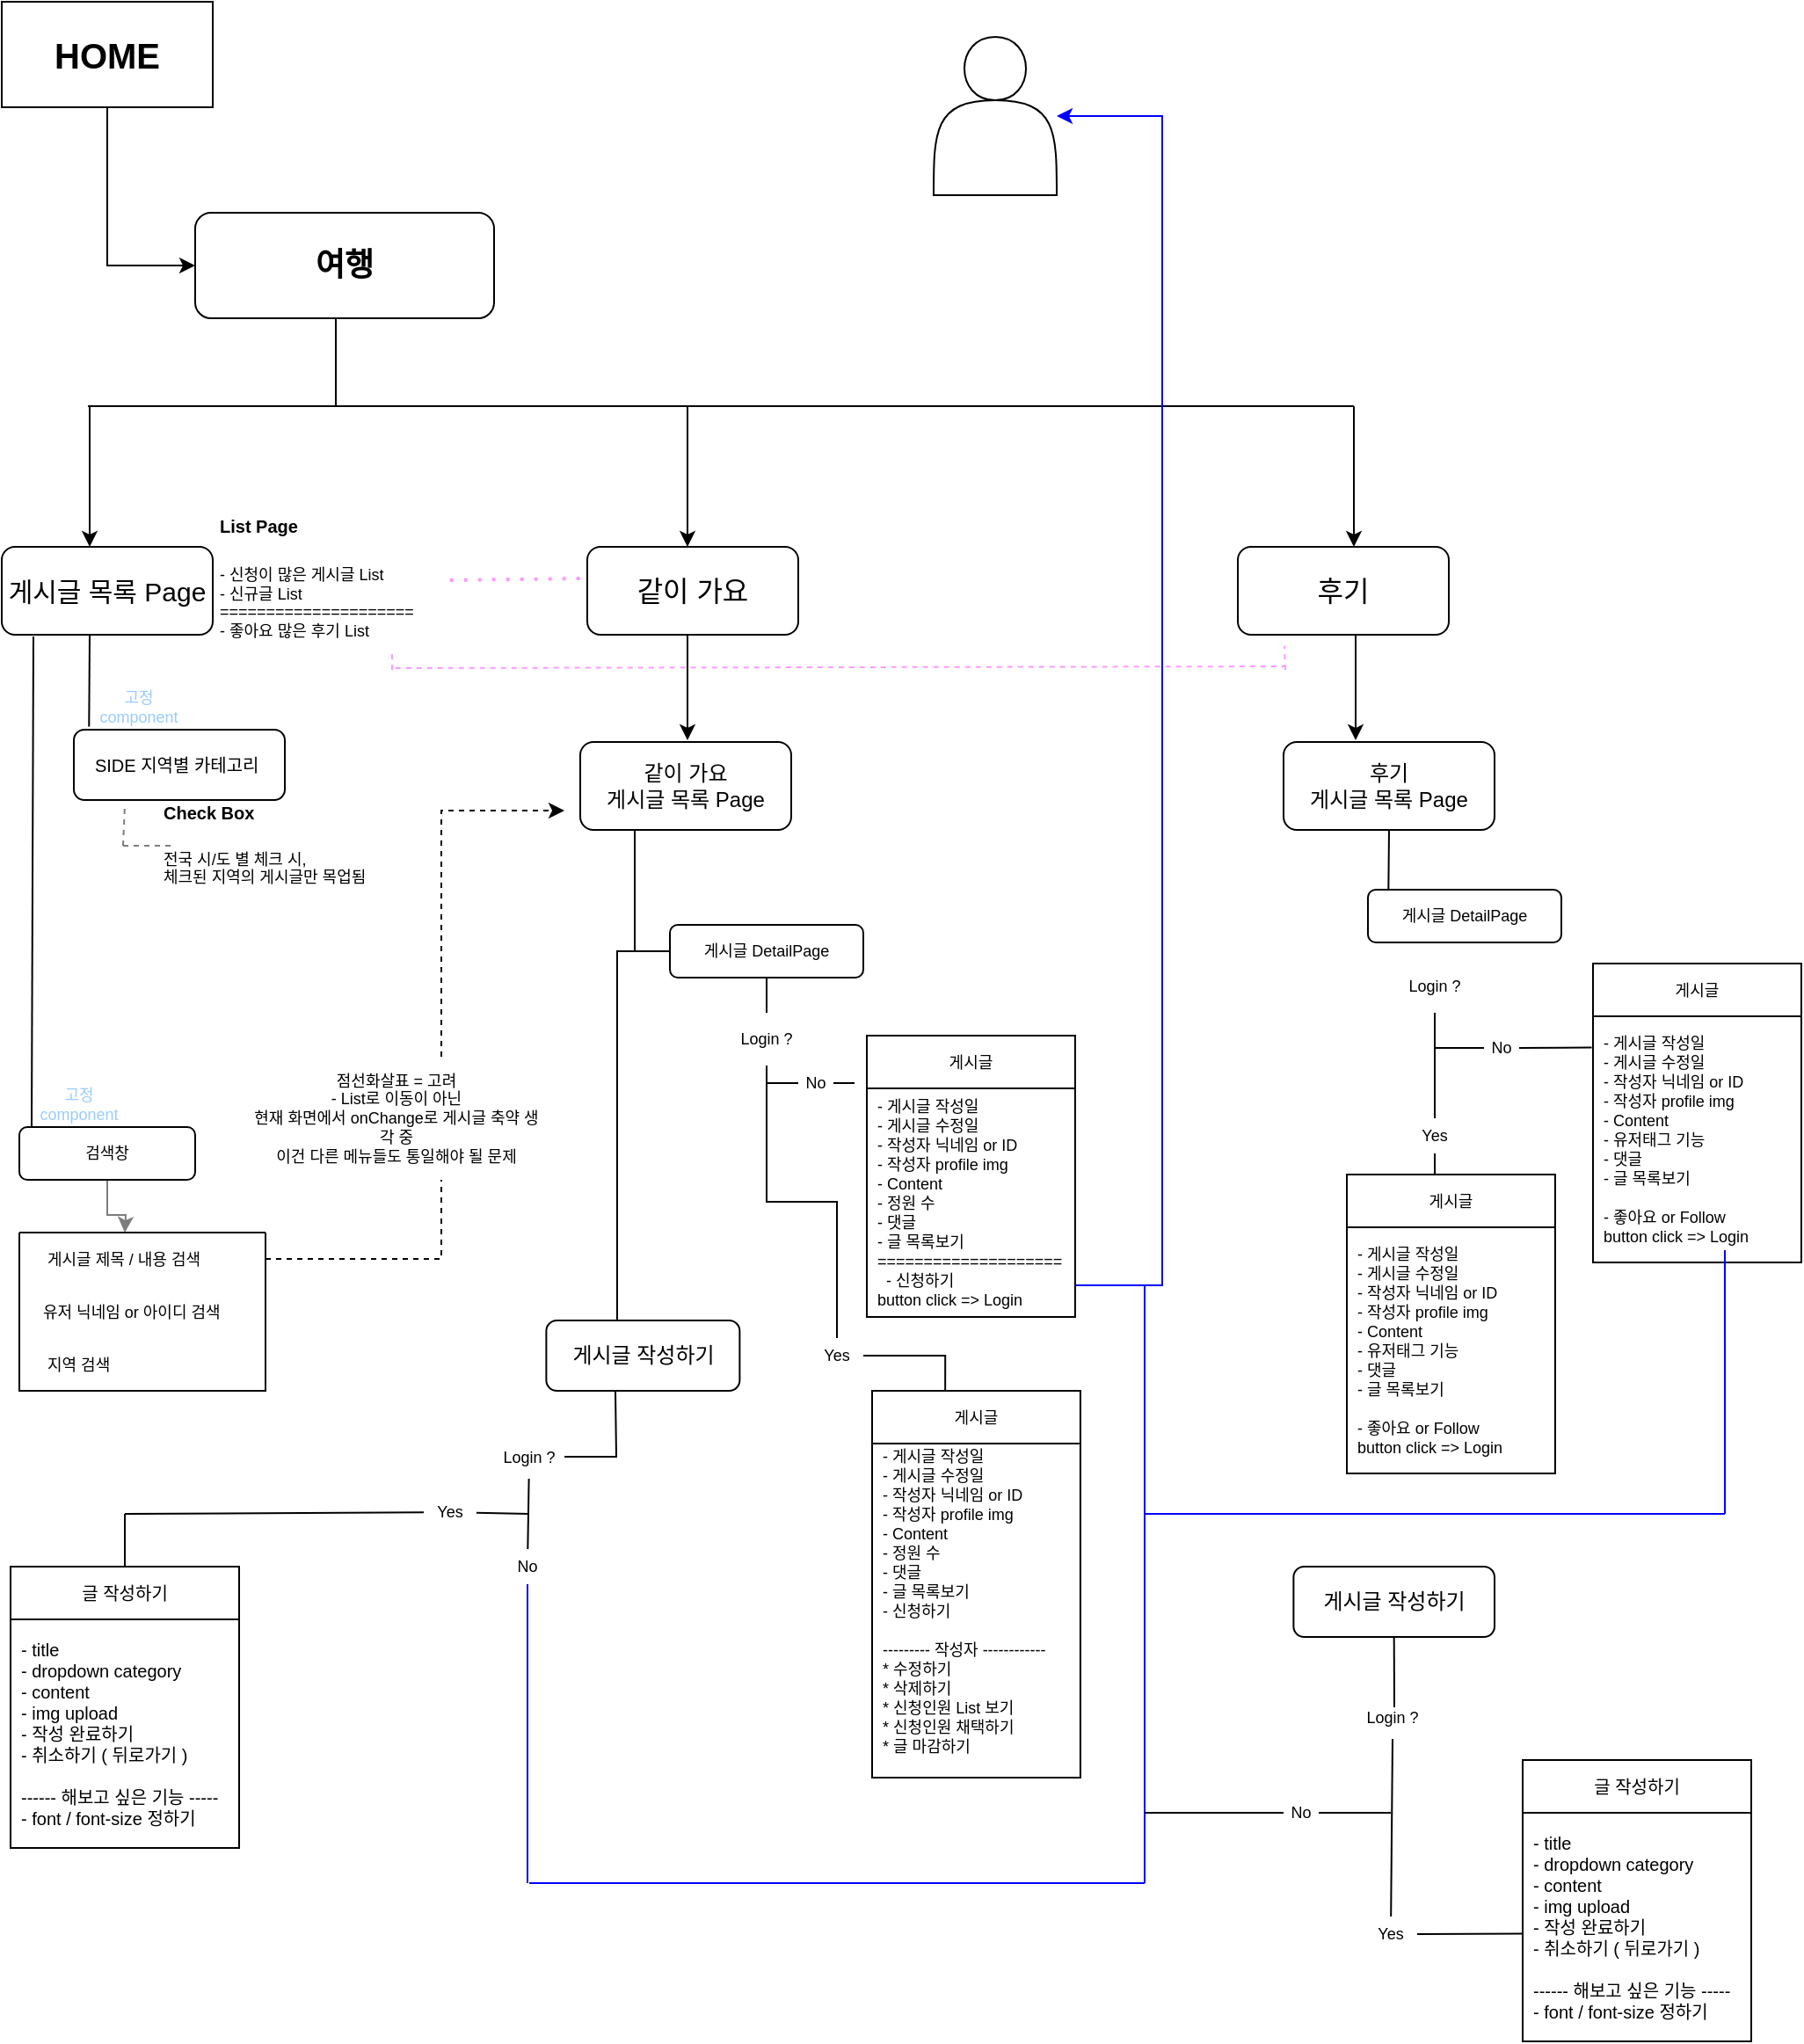 <mxfile version="20.2.2" type="github">
  <diagram id="kgpKYQtTHZ0yAKxKKP6v" name="Page-1">
    <mxGraphModel dx="2595" dy="1348" grid="1" gridSize="10" guides="1" tooltips="1" connect="1" arrows="1" fold="1" page="1" pageScale="1" pageWidth="1050" pageHeight="1200" math="0" shadow="0">
      <root>
        <mxCell id="0" />
        <mxCell id="1" parent="0" />
        <mxCell id="IdcEPTIduuPKOfjcn7P7-10" value="&lt;font size=&quot;1&quot; style=&quot;&quot;&gt;&lt;b style=&quot;font-size: 18px;&quot;&gt;여행&lt;/b&gt;&lt;/font&gt;" style="rounded=1;whiteSpace=wrap;html=1;" vertex="1" parent="1">
          <mxGeometry x="120" y="140" width="170" height="60" as="geometry" />
        </mxCell>
        <mxCell id="IdcEPTIduuPKOfjcn7P7-11" value="&lt;font style=&quot;font-size: 20px;&quot;&gt;&lt;b&gt;HOME&lt;/b&gt;&lt;/font&gt;" style="rounded=0;whiteSpace=wrap;html=1;" vertex="1" parent="1">
          <mxGeometry x="10" y="20" width="120" height="60" as="geometry" />
        </mxCell>
        <mxCell id="IdcEPTIduuPKOfjcn7P7-14" value="" style="endArrow=classic;html=1;rounded=0;entryX=0;entryY=0.5;entryDx=0;entryDy=0;exitX=0.5;exitY=1;exitDx=0;exitDy=0;" edge="1" parent="1" source="IdcEPTIduuPKOfjcn7P7-11" target="IdcEPTIduuPKOfjcn7P7-10">
          <mxGeometry width="50" height="50" relative="1" as="geometry">
            <mxPoint x="60" y="100" as="sourcePoint" />
            <mxPoint x="60" y="90" as="targetPoint" />
            <Array as="points">
              <mxPoint x="70" y="170" />
            </Array>
          </mxGeometry>
        </mxCell>
        <mxCell id="IdcEPTIduuPKOfjcn7P7-17" value="" style="endArrow=none;html=1;rounded=0;" edge="1" parent="1">
          <mxGeometry width="50" height="50" relative="1" as="geometry">
            <mxPoint x="59" y="250" as="sourcePoint" />
            <mxPoint x="779" y="250" as="targetPoint" />
          </mxGeometry>
        </mxCell>
        <mxCell id="IdcEPTIduuPKOfjcn7P7-19" value="" style="endArrow=classic;html=1;rounded=0;" edge="1" parent="1">
          <mxGeometry width="50" height="50" relative="1" as="geometry">
            <mxPoint x="60" y="250" as="sourcePoint" />
            <mxPoint x="60" y="330" as="targetPoint" />
          </mxGeometry>
        </mxCell>
        <mxCell id="IdcEPTIduuPKOfjcn7P7-21" value="" style="endArrow=none;html=1;rounded=0;" edge="1" parent="1">
          <mxGeometry width="50" height="50" relative="1" as="geometry">
            <mxPoint x="200" y="250" as="sourcePoint" />
            <mxPoint x="200" y="200" as="targetPoint" />
          </mxGeometry>
        </mxCell>
        <mxCell id="IdcEPTIduuPKOfjcn7P7-22" value="&lt;font style=&quot;font-size: 15px;&quot;&gt;게시글 목록 Page&lt;/font&gt;" style="rounded=1;whiteSpace=wrap;html=1;" vertex="1" parent="1">
          <mxGeometry x="10" y="330" width="120" height="50" as="geometry" />
        </mxCell>
        <mxCell id="IdcEPTIduuPKOfjcn7P7-24" value="&lt;font style=&quot;font-size: 16px;&quot;&gt;같이 가요&lt;/font&gt;" style="rounded=1;whiteSpace=wrap;html=1;" vertex="1" parent="1">
          <mxGeometry x="343" y="330" width="120" height="50" as="geometry" />
        </mxCell>
        <mxCell id="IdcEPTIduuPKOfjcn7P7-25" value="&lt;font style=&quot;font-size: 16px;&quot;&gt;후기&lt;/font&gt;" style="rounded=1;whiteSpace=wrap;html=1;" vertex="1" parent="1">
          <mxGeometry x="713" y="330" width="120" height="50" as="geometry" />
        </mxCell>
        <mxCell id="IdcEPTIduuPKOfjcn7P7-28" value="" style="endArrow=classic;html=1;rounded=0;" edge="1" parent="1">
          <mxGeometry width="50" height="50" relative="1" as="geometry">
            <mxPoint x="400.0" y="250" as="sourcePoint" />
            <mxPoint x="400.0" y="330" as="targetPoint" />
          </mxGeometry>
        </mxCell>
        <mxCell id="IdcEPTIduuPKOfjcn7P7-29" value="" style="endArrow=classic;html=1;rounded=0;" edge="1" parent="1">
          <mxGeometry width="50" height="50" relative="1" as="geometry">
            <mxPoint x="779" y="250" as="sourcePoint" />
            <mxPoint x="779" y="330" as="targetPoint" />
          </mxGeometry>
        </mxCell>
        <mxCell id="IdcEPTIduuPKOfjcn7P7-30" value="" style="endArrow=classic;html=1;rounded=0;" edge="1" parent="1">
          <mxGeometry width="50" height="50" relative="1" as="geometry">
            <mxPoint x="400" y="380" as="sourcePoint" />
            <mxPoint x="400" y="440" as="targetPoint" />
          </mxGeometry>
        </mxCell>
        <mxCell id="IdcEPTIduuPKOfjcn7P7-31" value="" style="endArrow=classic;html=1;rounded=0;" edge="1" parent="1">
          <mxGeometry width="50" height="50" relative="1" as="geometry">
            <mxPoint x="780" y="380" as="sourcePoint" />
            <mxPoint x="780" y="440" as="targetPoint" />
          </mxGeometry>
        </mxCell>
        <mxCell id="IdcEPTIduuPKOfjcn7P7-33" value="" style="endArrow=none;html=1;rounded=0;exitX=0.072;exitY=-0.045;exitDx=0;exitDy=0;exitPerimeter=0;" edge="1" parent="1" source="IdcEPTIduuPKOfjcn7P7-43">
          <mxGeometry width="50" height="50" relative="1" as="geometry">
            <mxPoint x="60" y="420" as="sourcePoint" />
            <mxPoint x="60" y="380" as="targetPoint" />
          </mxGeometry>
        </mxCell>
        <mxCell id="IdcEPTIduuPKOfjcn7P7-137" style="edgeStyle=orthogonalEdgeStyle;rounded=0;orthogonalLoop=1;jettySize=auto;html=1;fontSize=10;fontColor=#000000;endArrow=none;endFill=0;strokeColor=#0000FF;strokeWidth=1;startArrow=classic;startFill=1;" edge="1" parent="1" source="IdcEPTIduuPKOfjcn7P7-35" target="IdcEPTIduuPKOfjcn7P7-103">
          <mxGeometry relative="1" as="geometry">
            <mxPoint x="700" y="750" as="targetPoint" />
            <Array as="points">
              <mxPoint x="670" y="85" />
              <mxPoint x="670" y="750" />
            </Array>
          </mxGeometry>
        </mxCell>
        <mxCell id="IdcEPTIduuPKOfjcn7P7-35" value="" style="shape=actor;whiteSpace=wrap;html=1;" vertex="1" parent="1">
          <mxGeometry x="540" y="40" width="70" height="90" as="geometry" />
        </mxCell>
        <mxCell id="IdcEPTIduuPKOfjcn7P7-43" value="&lt;font style=&quot;font-size: 10px;&quot;&gt;SIDE 지역별 카테고리&amp;nbsp;&lt;/font&gt;" style="rounded=1;whiteSpace=wrap;html=1;" vertex="1" parent="1">
          <mxGeometry x="51" y="434" width="120" height="40" as="geometry" />
        </mxCell>
        <mxCell id="IdcEPTIduuPKOfjcn7P7-45" value="" style="endArrow=none;html=1;rounded=0;fontSize=10;" edge="1" parent="1">
          <mxGeometry width="50" height="50" relative="1" as="geometry">
            <mxPoint x="27" y="660" as="sourcePoint" />
            <mxPoint x="28" y="381" as="targetPoint" />
          </mxGeometry>
        </mxCell>
        <mxCell id="IdcEPTIduuPKOfjcn7P7-48" value="&lt;h1 style=&quot;&quot;&gt;&lt;font style=&quot;font-size: 10px;&quot;&gt;List Page&amp;nbsp;&lt;/font&gt;&lt;/h1&gt;&lt;div style=&quot;font-size: 9px;&quot;&gt;&lt;font style=&quot;font-size: 9px;&quot;&gt;- 신청이 많은 게시글 List&lt;/font&gt;&lt;/div&gt;&lt;div style=&quot;font-size: 9px;&quot;&gt;&lt;font style=&quot;font-size: 9px;&quot;&gt;- 신규글 List&lt;/font&gt;&lt;/div&gt;&lt;div style=&quot;font-size: 9px;&quot;&gt;&lt;font style=&quot;font-size: 9px;&quot;&gt;=====================&lt;br style=&quot;font-size: 9px;&quot;&gt;- 좋아요 많은 후기 List&lt;/font&gt;&lt;/div&gt;" style="text;html=1;strokeColor=none;fillColor=none;spacing=5;spacingTop=-20;whiteSpace=wrap;overflow=hidden;rounded=0;fontSize=10;" vertex="1" parent="1">
          <mxGeometry x="129" y="300" width="130" height="97" as="geometry" />
        </mxCell>
        <mxCell id="IdcEPTIduuPKOfjcn7P7-49" value="" style="endArrow=none;dashed=1;html=1;dashPattern=1 3;strokeWidth=2;rounded=0;fontSize=9;exitX=1.045;exitY=0.505;exitDx=0;exitDy=0;exitPerimeter=0;strokeColor=#FF99FF;" edge="1" parent="1" source="IdcEPTIduuPKOfjcn7P7-48">
          <mxGeometry width="50" height="50" relative="1" as="geometry">
            <mxPoint x="270" y="348.17" as="sourcePoint" />
            <mxPoint x="340" y="348" as="targetPoint" />
          </mxGeometry>
        </mxCell>
        <mxCell id="IdcEPTIduuPKOfjcn7P7-50" value="" style="endArrow=none;dashed=1;html=1;strokeWidth=1;rounded=0;fontSize=9;exitX=1.045;exitY=0.505;exitDx=0;exitDy=0;exitPerimeter=0;strokeColor=#FF99FF;" edge="1" parent="1">
          <mxGeometry width="50" height="50" relative="1" as="geometry">
            <mxPoint x="233.85" y="398.985" as="sourcePoint" />
            <mxPoint x="740" y="398" as="targetPoint" />
          </mxGeometry>
        </mxCell>
        <mxCell id="IdcEPTIduuPKOfjcn7P7-51" value="" style="endArrow=none;dashed=1;html=1;rounded=0;fontSize=9;strokeColor=#FF99FF;" edge="1" parent="1">
          <mxGeometry width="50" height="50" relative="1" as="geometry">
            <mxPoint x="232" y="400" as="sourcePoint" />
            <mxPoint x="232" y="390" as="targetPoint" />
          </mxGeometry>
        </mxCell>
        <mxCell id="IdcEPTIduuPKOfjcn7P7-52" value="" style="endArrow=none;dashed=1;html=1;rounded=0;fontSize=9;strokeColor=#FF99FF;entryX=0.221;entryY=1.127;entryDx=0;entryDy=0;entryPerimeter=0;" edge="1" parent="1" target="IdcEPTIduuPKOfjcn7P7-25">
          <mxGeometry width="50" height="50" relative="1" as="geometry">
            <mxPoint x="740" y="400" as="sourcePoint" />
            <mxPoint x="740" y="350" as="targetPoint" />
          </mxGeometry>
        </mxCell>
        <mxCell id="IdcEPTIduuPKOfjcn7P7-54" value="&lt;h1 style=&quot;&quot;&gt;&lt;font style=&quot;font-size: 10px;&quot;&gt;Check Box&lt;br&gt;&lt;/font&gt;&lt;/h1&gt;&lt;div style=&quot;font-size: 9px;&quot;&gt;&lt;font style=&quot;font-size: 9px; line-height: 0.3;&quot;&gt;전국 시/도 별 체크 시,&lt;br style=&quot;font-size: 9px;&quot;&gt;체크된 지역의 게시글만 목업됨&lt;/font&gt;&lt;/div&gt;" style="text;html=1;strokeColor=none;fillColor=none;spacing=5;spacingTop=-20;whiteSpace=wrap;overflow=hidden;rounded=0;fontSize=9;" vertex="1" parent="1">
          <mxGeometry x="97" y="467" width="160" height="70" as="geometry" />
        </mxCell>
        <mxCell id="IdcEPTIduuPKOfjcn7P7-56" value="" style="endArrow=none;dashed=1;html=1;rounded=0;fontSize=9;strokeColor=#7D7D7D;" edge="1" parent="1">
          <mxGeometry width="50" height="50" relative="1" as="geometry">
            <mxPoint x="79" y="500" as="sourcePoint" />
            <mxPoint x="80" y="477" as="targetPoint" />
          </mxGeometry>
        </mxCell>
        <mxCell id="IdcEPTIduuPKOfjcn7P7-57" value="" style="endArrow=none;dashed=1;html=1;rounded=0;fontSize=9;strokeColor=#7D7D7D;" edge="1" parent="1">
          <mxGeometry width="50" height="50" relative="1" as="geometry">
            <mxPoint x="79" y="500" as="sourcePoint" />
            <mxPoint x="109" y="500" as="targetPoint" />
          </mxGeometry>
        </mxCell>
        <mxCell id="IdcEPTIduuPKOfjcn7P7-65" value="" style="edgeStyle=orthogonalEdgeStyle;rounded=0;orthogonalLoop=1;jettySize=auto;html=1;fontSize=9;strokeColor=#7D7D7D;" edge="1" parent="1" source="IdcEPTIduuPKOfjcn7P7-58">
          <mxGeometry relative="1" as="geometry">
            <mxPoint x="80" y="720" as="targetPoint" />
          </mxGeometry>
        </mxCell>
        <mxCell id="IdcEPTIduuPKOfjcn7P7-58" value="검색창" style="rounded=1;whiteSpace=wrap;html=1;fontSize=9;" vertex="1" parent="1">
          <mxGeometry x="20" y="660" width="100" height="30" as="geometry" />
        </mxCell>
        <mxCell id="IdcEPTIduuPKOfjcn7P7-73" value="" style="swimlane;fontStyle=0;childLayout=stackLayout;horizontal=1;startSize=0;horizontalStack=0;resizeParent=1;resizeParentMax=0;resizeLast=0;collapsible=1;marginBottom=0;fontSize=9;strokeWidth=1;" vertex="1" parent="1">
          <mxGeometry x="20" y="720" width="140" height="90" as="geometry" />
        </mxCell>
        <mxCell id="IdcEPTIduuPKOfjcn7P7-74" value="    게시글 제목 / 내용 검색" style="text;strokeColor=none;fillColor=none;align=left;verticalAlign=middle;spacingLeft=4;spacingRight=4;overflow=hidden;points=[[0,0.5],[1,0.5]];portConstraint=eastwest;rotatable=0;fontSize=9;" vertex="1" parent="IdcEPTIduuPKOfjcn7P7-73">
          <mxGeometry width="140" height="30" as="geometry" />
        </mxCell>
        <mxCell id="IdcEPTIduuPKOfjcn7P7-75" value="   유저 닉네임 or 아이디 검색" style="text;strokeColor=none;fillColor=none;align=left;verticalAlign=middle;spacingLeft=4;spacingRight=4;overflow=hidden;points=[[0,0.5],[1,0.5]];portConstraint=eastwest;rotatable=0;fontSize=9;" vertex="1" parent="IdcEPTIduuPKOfjcn7P7-73">
          <mxGeometry y="30" width="140" height="30" as="geometry" />
        </mxCell>
        <mxCell id="IdcEPTIduuPKOfjcn7P7-76" value="    지역 검색" style="text;strokeColor=none;fillColor=none;align=left;verticalAlign=middle;spacingLeft=4;spacingRight=4;overflow=hidden;points=[[0,0.5],[1,0.5]];portConstraint=eastwest;rotatable=0;fontSize=9;" vertex="1" parent="IdcEPTIduuPKOfjcn7P7-73">
          <mxGeometry y="60" width="140" height="30" as="geometry" />
        </mxCell>
        <mxCell id="IdcEPTIduuPKOfjcn7P7-84" style="edgeStyle=orthogonalEdgeStyle;rounded=0;orthogonalLoop=1;jettySize=auto;html=1;fontSize=9;strokeColor=#000000;strokeWidth=1;endArrow=none;endFill=0;" edge="1" parent="1" source="IdcEPTIduuPKOfjcn7P7-78">
          <mxGeometry relative="1" as="geometry">
            <mxPoint x="370" y="560" as="targetPoint" />
            <Array as="points">
              <mxPoint x="370" y="520" />
              <mxPoint x="370" y="520" />
            </Array>
          </mxGeometry>
        </mxCell>
        <mxCell id="IdcEPTIduuPKOfjcn7P7-78" value="같이 가요&lt;br&gt;게시글 목록 Page" style="rounded=1;whiteSpace=wrap;html=1;" vertex="1" parent="1">
          <mxGeometry x="339" y="441" width="120" height="50" as="geometry" />
        </mxCell>
        <mxCell id="IdcEPTIduuPKOfjcn7P7-80" style="edgeStyle=orthogonalEdgeStyle;rounded=0;orthogonalLoop=1;jettySize=auto;html=1;fontSize=9;strokeColor=#000000;dashed=1;startArrow=none;" edge="1" parent="1" source="IdcEPTIduuPKOfjcn7P7-81">
          <mxGeometry relative="1" as="geometry">
            <mxPoint x="330" y="480" as="targetPoint" />
            <Array as="points">
              <mxPoint x="260" y="480" />
            </Array>
          </mxGeometry>
        </mxCell>
        <mxCell id="IdcEPTIduuPKOfjcn7P7-81" value="점선화살표 = 고려&lt;br&gt;- List로 이동이 아닌&lt;br&gt;현재 화면에서 onChange로 게시글 축약 생각 중&lt;br&gt;이건 다른 메뉴들도 통일해야 될 문제" style="text;html=1;strokeColor=none;fillColor=none;align=center;verticalAlign=middle;whiteSpace=wrap;rounded=0;fontSize=9;" vertex="1" parent="1">
          <mxGeometry x="150" y="620" width="169" height="70" as="geometry" />
        </mxCell>
        <mxCell id="IdcEPTIduuPKOfjcn7P7-82" value="" style="edgeStyle=orthogonalEdgeStyle;rounded=0;orthogonalLoop=1;jettySize=auto;html=1;fontSize=9;strokeColor=#000000;dashed=1;endArrow=none;" edge="1" parent="1" source="IdcEPTIduuPKOfjcn7P7-74" target="IdcEPTIduuPKOfjcn7P7-81">
          <mxGeometry relative="1" as="geometry">
            <mxPoint x="330" y="480" as="targetPoint" />
            <mxPoint x="160" y="735" as="sourcePoint" />
            <Array as="points">
              <mxPoint x="260" y="735" />
            </Array>
          </mxGeometry>
        </mxCell>
        <mxCell id="IdcEPTIduuPKOfjcn7P7-83" value="" style="strokeWidth=1;html=1;shape=mxgraph.flowchart.annotation_1;align=left;pointerEvents=1;fontSize=9;" vertex="1" parent="1">
          <mxGeometry x="360" y="560" width="61.69" height="210" as="geometry" />
        </mxCell>
        <mxCell id="IdcEPTIduuPKOfjcn7P7-85" value="&lt;font color=&quot;#99ccff&quot;&gt;고정 component&lt;/font&gt;" style="text;html=1;strokeColor=none;fillColor=none;align=center;verticalAlign=middle;whiteSpace=wrap;rounded=0;fontSize=9;" vertex="1" parent="1">
          <mxGeometry x="58" y="406" width="60" height="30" as="geometry" />
        </mxCell>
        <mxCell id="IdcEPTIduuPKOfjcn7P7-87" value="&lt;font color=&quot;#99ccff&quot;&gt;고정 component&lt;/font&gt;" style="text;html=1;strokeColor=none;fillColor=none;align=center;verticalAlign=middle;whiteSpace=wrap;rounded=0;fontSize=9;" vertex="1" parent="1">
          <mxGeometry x="24" y="632" width="60" height="30" as="geometry" />
        </mxCell>
        <mxCell id="IdcEPTIduuPKOfjcn7P7-158" style="edgeStyle=none;rounded=0;orthogonalLoop=1;jettySize=auto;html=1;exitX=0.5;exitY=1;exitDx=0;exitDy=0;fontSize=18;fontColor=#000000;startArrow=none;startFill=0;endArrow=none;endFill=0;strokeColor=#000000;strokeWidth=1;" edge="1" parent="1" source="IdcEPTIduuPKOfjcn7P7-88">
          <mxGeometry relative="1" as="geometry">
            <mxPoint x="798.619" y="530" as="targetPoint" />
          </mxGeometry>
        </mxCell>
        <mxCell id="IdcEPTIduuPKOfjcn7P7-88" value="후기&lt;br&gt;게시글 목록 Page" style="rounded=1;whiteSpace=wrap;html=1;" vertex="1" parent="1">
          <mxGeometry x="739" y="441" width="120" height="50" as="geometry" />
        </mxCell>
        <mxCell id="IdcEPTIduuPKOfjcn7P7-89" value="&lt;font color=&quot;#000000&quot;&gt;게시글 DetailPage&lt;/font&gt;" style="rounded=1;whiteSpace=wrap;html=1;fontSize=9;fontColor=#99CCFF;strokeWidth=1;" vertex="1" parent="1">
          <mxGeometry x="390" y="545" width="110" height="30" as="geometry" />
        </mxCell>
        <mxCell id="IdcEPTIduuPKOfjcn7P7-100" value="" style="endArrow=none;html=1;rounded=0;fontSize=9;fontColor=#000000;strokeColor=#000000;strokeWidth=1;startArrow=none;" edge="1" parent="1" source="IdcEPTIduuPKOfjcn7P7-109">
          <mxGeometry width="50" height="50" relative="1" as="geometry">
            <mxPoint x="445" y="635" as="sourcePoint" />
            <mxPoint x="495" y="635" as="targetPoint" />
          </mxGeometry>
        </mxCell>
        <mxCell id="IdcEPTIduuPKOfjcn7P7-102" value="게시글" style="swimlane;fontStyle=0;childLayout=stackLayout;horizontal=1;startSize=30;horizontalStack=0;resizeParent=1;resizeParentMax=0;resizeLast=0;collapsible=1;marginBottom=0;fontSize=9;fontColor=#000000;strokeColor=#000000;strokeWidth=1;" vertex="1" parent="1">
          <mxGeometry x="502" y="608" width="118.46" height="160" as="geometry" />
        </mxCell>
        <mxCell id="IdcEPTIduuPKOfjcn7P7-103" value="- 게시글 작성일&#xa;- 게시글 수정일&#xa;- 작성자 닉네임 or ID&#xa;- 작성자 profile img&#xa;- Content&#xa;- 정원 수&#xa;- 댓글&#xa;- 글 목록보기&#xa;====================&#xa;  - 신청하기 &#xa;button click =&gt; Login" style="text;strokeColor=none;fillColor=none;align=left;verticalAlign=middle;spacingLeft=4;spacingRight=4;overflow=hidden;points=[[0,0.5],[1,0.5]];portConstraint=eastwest;rotatable=0;fontSize=9;fontColor=#000000;" vertex="1" parent="IdcEPTIduuPKOfjcn7P7-102">
          <mxGeometry y="30" width="118.46" height="130" as="geometry" />
        </mxCell>
        <mxCell id="IdcEPTIduuPKOfjcn7P7-97" value="Login ?" style="text;html=1;strokeColor=none;fillColor=none;align=center;verticalAlign=middle;whiteSpace=wrap;rounded=0;fontSize=9;fontColor=#000000;" vertex="1" parent="1">
          <mxGeometry x="415" y="595" width="60" height="30" as="geometry" />
        </mxCell>
        <mxCell id="IdcEPTIduuPKOfjcn7P7-108" value="" style="edgeStyle=orthogonalEdgeStyle;rounded=0;orthogonalLoop=1;jettySize=auto;html=1;exitX=0.5;exitY=1;exitDx=0;exitDy=0;fontSize=9;fontColor=#000000;endArrow=none;endFill=0;strokeColor=#000000;strokeWidth=1;" edge="1" parent="1" source="IdcEPTIduuPKOfjcn7P7-89" target="IdcEPTIduuPKOfjcn7P7-97">
          <mxGeometry relative="1" as="geometry">
            <mxPoint x="445" y="730" as="targetPoint" />
            <mxPoint x="445" y="580" as="sourcePoint" />
          </mxGeometry>
        </mxCell>
        <mxCell id="IdcEPTIduuPKOfjcn7P7-109" value="No" style="text;html=1;strokeColor=none;fillColor=none;align=center;verticalAlign=middle;whiteSpace=wrap;rounded=0;fontSize=9;fontColor=#000000;" vertex="1" parent="1">
          <mxGeometry x="463" y="625" width="20" height="20" as="geometry" />
        </mxCell>
        <mxCell id="IdcEPTIduuPKOfjcn7P7-110" value="" style="endArrow=none;html=1;rounded=0;fontSize=9;fontColor=#000000;strokeColor=#000000;strokeWidth=1;" edge="1" parent="1" target="IdcEPTIduuPKOfjcn7P7-109">
          <mxGeometry width="50" height="50" relative="1" as="geometry">
            <mxPoint x="445" y="635" as="sourcePoint" />
            <mxPoint x="495" y="635" as="targetPoint" />
          </mxGeometry>
        </mxCell>
        <mxCell id="IdcEPTIduuPKOfjcn7P7-122" style="edgeStyle=orthogonalEdgeStyle;rounded=0;orthogonalLoop=1;jettySize=auto;html=1;fontSize=12;fontColor=#000000;endArrow=none;endFill=0;strokeColor=#000000;strokeWidth=1;entryX=0.5;entryY=1;entryDx=0;entryDy=0;" edge="1" parent="1" source="IdcEPTIduuPKOfjcn7P7-111" target="IdcEPTIduuPKOfjcn7P7-97">
          <mxGeometry relative="1" as="geometry">
            <mxPoint x="440" y="650" as="targetPoint" />
          </mxGeometry>
        </mxCell>
        <mxCell id="IdcEPTIduuPKOfjcn7P7-124" style="edgeStyle=orthogonalEdgeStyle;rounded=0;orthogonalLoop=1;jettySize=auto;html=1;entryX=0.351;entryY=0.001;entryDx=0;entryDy=0;entryPerimeter=0;fontSize=12;fontColor=#000000;endArrow=none;endFill=0;strokeColor=#000000;strokeWidth=1;" edge="1" parent="1" source="IdcEPTIduuPKOfjcn7P7-111" target="IdcEPTIduuPKOfjcn7P7-115">
          <mxGeometry relative="1" as="geometry" />
        </mxCell>
        <mxCell id="IdcEPTIduuPKOfjcn7P7-111" value="Yes" style="text;html=1;strokeColor=none;fillColor=none;align=center;verticalAlign=middle;whiteSpace=wrap;rounded=0;fontSize=9;fontColor=#000000;" vertex="1" parent="1">
          <mxGeometry x="470" y="780" width="30" height="20" as="geometry" />
        </mxCell>
        <mxCell id="IdcEPTIduuPKOfjcn7P7-115" value="게시글" style="swimlane;fontStyle=0;childLayout=stackLayout;horizontal=1;startSize=30;horizontalStack=0;resizeParent=1;resizeParentMax=0;resizeLast=0;collapsible=1;marginBottom=0;fontSize=9;fontColor=#000000;strokeColor=#000000;strokeWidth=1;" vertex="1" parent="1">
          <mxGeometry x="505" y="810" width="118.46" height="220" as="geometry" />
        </mxCell>
        <mxCell id="IdcEPTIduuPKOfjcn7P7-116" value="- 게시글 작성일&#xa;- 게시글 수정일&#xa;- 작성자 닉네임 or ID&#xa;- 작성자 profile img&#xa;- Content&#xa;- 정원 수&#xa;- 댓글&#xa;- 글 목록보기&#xa;- 신청하기&#xa;&#xa;--------- 작성자 ------------&#xa;* 수정하기&#xa;* 삭제하기&#xa;* 신청인원 List 보기&#xa;* 신청인원 채택하기&#xa;* 글 마감하기&#xa;" style="text;strokeColor=none;fillColor=none;align=left;verticalAlign=middle;spacingLeft=4;spacingRight=4;overflow=hidden;points=[[0,0.5],[1,0.5]];portConstraint=eastwest;rotatable=0;fontSize=9;fontColor=#000000;" vertex="1" parent="IdcEPTIduuPKOfjcn7P7-115">
          <mxGeometry y="30" width="118.46" height="190" as="geometry" />
        </mxCell>
        <mxCell id="IdcEPTIduuPKOfjcn7P7-118" value="&lt;font style=&quot;font-size: 12px;&quot;&gt;게시글 작성하기&lt;/font&gt;" style="rounded=1;whiteSpace=wrap;html=1;fontSize=9;fontColor=#000000;strokeColor=#000000;strokeWidth=1;" vertex="1" parent="1">
          <mxGeometry x="319.69" y="770" width="110" height="40" as="geometry" />
        </mxCell>
        <mxCell id="IdcEPTIduuPKOfjcn7P7-126" style="edgeStyle=orthogonalEdgeStyle;rounded=0;orthogonalLoop=1;jettySize=auto;html=1;fontSize=12;fontColor=#000000;endArrow=none;endFill=0;strokeColor=#000000;strokeWidth=1;" edge="1" parent="1" source="IdcEPTIduuPKOfjcn7P7-125">
          <mxGeometry relative="1" as="geometry">
            <mxPoint x="359" y="810" as="targetPoint" />
          </mxGeometry>
        </mxCell>
        <mxCell id="IdcEPTIduuPKOfjcn7P7-148" style="edgeStyle=none;rounded=0;orthogonalLoop=1;jettySize=auto;html=1;fontSize=18;fontColor=#000000;startArrow=none;startFill=0;endArrow=none;endFill=0;strokeColor=#000000;strokeWidth=1;" edge="1" parent="1" source="IdcEPTIduuPKOfjcn7P7-125" target="IdcEPTIduuPKOfjcn7P7-141">
          <mxGeometry relative="1" as="geometry" />
        </mxCell>
        <mxCell id="IdcEPTIduuPKOfjcn7P7-125" value="Login ?" style="text;html=1;strokeColor=none;fillColor=none;align=center;verticalAlign=middle;whiteSpace=wrap;rounded=0;fontSize=9;fontColor=#000000;" vertex="1" parent="1">
          <mxGeometry x="290" y="835" width="40" height="25" as="geometry" />
        </mxCell>
        <mxCell id="IdcEPTIduuPKOfjcn7P7-151" style="edgeStyle=none;rounded=0;orthogonalLoop=1;jettySize=auto;html=1;fontSize=18;fontColor=#000000;startArrow=none;startFill=0;endArrow=none;endFill=0;strokeColor=#000000;strokeWidth=1;" edge="1" parent="1" source="IdcEPTIduuPKOfjcn7P7-128">
          <mxGeometry relative="1" as="geometry">
            <mxPoint x="80" y="880" as="targetPoint" />
          </mxGeometry>
        </mxCell>
        <mxCell id="IdcEPTIduuPKOfjcn7P7-128" value="글 작성하기" style="swimlane;fontStyle=0;childLayout=stackLayout;horizontal=1;startSize=30;horizontalStack=0;resizeParent=1;resizeParentMax=0;resizeLast=0;collapsible=1;marginBottom=0;fontSize=10;fontColor=#000000;strokeColor=#000000;strokeWidth=1;" vertex="1" parent="1">
          <mxGeometry x="15" y="910" width="130" height="160" as="geometry" />
        </mxCell>
        <mxCell id="IdcEPTIduuPKOfjcn7P7-129" value="- title&#xa;- dropdown category&#xa;- content&#xa;- img upload&#xa;- 작성 완료하기&#xa;- 취소하기 ( 뒤로가기 )&#xa;&#xa;------ 해보고 싶은 기능 -----&#xa;- font / font-size 정하기" style="text;strokeColor=none;fillColor=none;align=left;verticalAlign=middle;spacingLeft=4;spacingRight=4;overflow=hidden;points=[[0,0.5],[1,0.5]];portConstraint=eastwest;rotatable=0;fontSize=10;fontColor=#000000;" vertex="1" parent="IdcEPTIduuPKOfjcn7P7-128">
          <mxGeometry y="30" width="130" height="130" as="geometry" />
        </mxCell>
        <mxCell id="IdcEPTIduuPKOfjcn7P7-152" style="edgeStyle=none;rounded=0;orthogonalLoop=1;jettySize=auto;html=1;fontSize=18;fontColor=#000000;startArrow=none;startFill=0;endArrow=none;endFill=0;strokeColor=#0000FF;strokeWidth=1;" edge="1" parent="1" source="IdcEPTIduuPKOfjcn7P7-141">
          <mxGeometry relative="1" as="geometry">
            <mxPoint x="309" y="1090.0" as="targetPoint" />
          </mxGeometry>
        </mxCell>
        <mxCell id="IdcEPTIduuPKOfjcn7P7-141" value="No" style="text;html=1;strokeColor=none;fillColor=none;align=center;verticalAlign=middle;whiteSpace=wrap;rounded=0;fontSize=9;fontColor=#000000;" vertex="1" parent="1">
          <mxGeometry x="299" y="900" width="20" height="20" as="geometry" />
        </mxCell>
        <mxCell id="IdcEPTIduuPKOfjcn7P7-149" style="edgeStyle=none;rounded=0;orthogonalLoop=1;jettySize=auto;html=1;fontSize=18;fontColor=#000000;startArrow=none;startFill=0;endArrow=none;endFill=0;strokeColor=#000000;strokeWidth=1;" edge="1" parent="1" source="IdcEPTIduuPKOfjcn7P7-142">
          <mxGeometry relative="1" as="geometry">
            <mxPoint x="310" y="880" as="targetPoint" />
          </mxGeometry>
        </mxCell>
        <mxCell id="IdcEPTIduuPKOfjcn7P7-150" style="edgeStyle=none;rounded=0;orthogonalLoop=1;jettySize=auto;html=1;fontSize=18;fontColor=#000000;startArrow=none;startFill=0;endArrow=none;endFill=0;strokeColor=#000000;strokeWidth=1;" edge="1" parent="1" source="IdcEPTIduuPKOfjcn7P7-142">
          <mxGeometry relative="1" as="geometry">
            <mxPoint x="80" y="880" as="targetPoint" />
          </mxGeometry>
        </mxCell>
        <mxCell id="IdcEPTIduuPKOfjcn7P7-142" value="Yes" style="text;html=1;strokeColor=none;fillColor=none;align=center;verticalAlign=middle;whiteSpace=wrap;rounded=0;fontSize=9;fontColor=#000000;" vertex="1" parent="1">
          <mxGeometry x="250" y="869" width="30" height="20" as="geometry" />
        </mxCell>
        <mxCell id="IdcEPTIduuPKOfjcn7P7-153" value="" style="endArrow=none;html=1;rounded=0;fontSize=18;fontColor=#000000;strokeColor=#0000FF;strokeWidth=1;" edge="1" parent="1">
          <mxGeometry width="50" height="50" relative="1" as="geometry">
            <mxPoint x="660" y="1090" as="sourcePoint" />
            <mxPoint x="310" y="1090" as="targetPoint" />
          </mxGeometry>
        </mxCell>
        <mxCell id="IdcEPTIduuPKOfjcn7P7-154" value="" style="endArrow=none;html=1;rounded=0;fontSize=18;fontColor=#000000;strokeColor=#0000FF;strokeWidth=1;" edge="1" parent="1">
          <mxGeometry width="50" height="50" relative="1" as="geometry">
            <mxPoint x="660" y="1090" as="sourcePoint" />
            <mxPoint x="660" y="750" as="targetPoint" />
          </mxGeometry>
        </mxCell>
        <mxCell id="IdcEPTIduuPKOfjcn7P7-155" value="게시글" style="swimlane;fontStyle=0;childLayout=stackLayout;horizontal=1;startSize=30;horizontalStack=0;resizeParent=1;resizeParentMax=0;resizeLast=0;collapsible=1;marginBottom=0;fontSize=9;fontColor=#000000;strokeColor=#000000;strokeWidth=1;" vertex="1" parent="1">
          <mxGeometry x="915" y="567" width="118.46" height="170" as="geometry" />
        </mxCell>
        <mxCell id="IdcEPTIduuPKOfjcn7P7-156" value="- 게시글 작성일&#xa;- 게시글 수정일&#xa;- 작성자 닉네임 or ID&#xa;- 작성자 profile img&#xa;- Content&#xa;- 유저태그 기능&#xa;- 댓글&#xa;- 글 목록보기&#xa;&#xa;- 좋아요 or Follow&#xa;button click =&gt; Login" style="text;strokeColor=none;fillColor=none;align=left;verticalAlign=middle;spacingLeft=4;spacingRight=4;overflow=hidden;points=[[0,0.5],[1,0.5]];portConstraint=eastwest;rotatable=0;fontSize=9;fontColor=#000000;" vertex="1" parent="IdcEPTIduuPKOfjcn7P7-155">
          <mxGeometry y="30" width="118.46" height="140" as="geometry" />
        </mxCell>
        <mxCell id="IdcEPTIduuPKOfjcn7P7-157" value="&lt;font color=&quot;#000000&quot;&gt;게시글 DetailPage&lt;/font&gt;" style="rounded=1;whiteSpace=wrap;html=1;fontSize=9;fontColor=#99CCFF;strokeWidth=1;" vertex="1" parent="1">
          <mxGeometry x="787" y="525" width="110" height="30" as="geometry" />
        </mxCell>
        <mxCell id="IdcEPTIduuPKOfjcn7P7-159" value="&lt;font style=&quot;font-size: 12px;&quot;&gt;게시글 작성하기&lt;/font&gt;" style="rounded=1;whiteSpace=wrap;html=1;fontSize=9;fontColor=#000000;strokeColor=#000000;strokeWidth=1;" vertex="1" parent="1">
          <mxGeometry x="744.69" y="910" width="114.31" height="40" as="geometry" />
        </mxCell>
        <mxCell id="IdcEPTIduuPKOfjcn7P7-160" value="Login ?" style="text;html=1;strokeColor=none;fillColor=none;align=center;verticalAlign=middle;whiteSpace=wrap;rounded=0;fontSize=9;fontColor=#000000;" vertex="1" parent="1">
          <mxGeometry x="781" y="983" width="40" height="25" as="geometry" />
        </mxCell>
        <mxCell id="IdcEPTIduuPKOfjcn7P7-165" style="edgeStyle=none;rounded=0;orthogonalLoop=1;jettySize=auto;html=1;fontSize=18;fontColor=#000000;startArrow=none;startFill=0;endArrow=none;endFill=0;strokeColor=#000000;strokeWidth=1;" edge="1" parent="1" source="IdcEPTIduuPKOfjcn7P7-162">
          <mxGeometry relative="1" as="geometry">
            <mxPoint x="800" y="1050" as="targetPoint" />
          </mxGeometry>
        </mxCell>
        <mxCell id="IdcEPTIduuPKOfjcn7P7-166" style="edgeStyle=none;rounded=0;orthogonalLoop=1;jettySize=auto;html=1;fontSize=18;fontColor=#000000;startArrow=none;startFill=0;endArrow=none;endFill=0;strokeColor=#000000;strokeWidth=1;" edge="1" parent="1" source="IdcEPTIduuPKOfjcn7P7-162">
          <mxGeometry relative="1" as="geometry">
            <mxPoint x="660" y="1050" as="targetPoint" />
          </mxGeometry>
        </mxCell>
        <mxCell id="IdcEPTIduuPKOfjcn7P7-162" value="No" style="text;html=1;strokeColor=none;fillColor=none;align=center;verticalAlign=middle;whiteSpace=wrap;rounded=0;fontSize=9;fontColor=#000000;" vertex="1" parent="1">
          <mxGeometry x="739" y="1040" width="20" height="20" as="geometry" />
        </mxCell>
        <mxCell id="IdcEPTIduuPKOfjcn7P7-164" style="edgeStyle=none;rounded=0;orthogonalLoop=1;jettySize=auto;html=1;fontSize=18;fontColor=#000000;startArrow=none;startFill=0;endArrow=none;endFill=0;strokeColor=#000000;strokeWidth=1;entryX=0.5;entryY=1;entryDx=0;entryDy=0;" edge="1" parent="1" source="IdcEPTIduuPKOfjcn7P7-163" target="IdcEPTIduuPKOfjcn7P7-160">
          <mxGeometry relative="1" as="geometry">
            <mxPoint x="800" y="1010" as="targetPoint" />
          </mxGeometry>
        </mxCell>
        <mxCell id="IdcEPTIduuPKOfjcn7P7-169" style="edgeStyle=none;rounded=0;orthogonalLoop=1;jettySize=auto;html=1;fontSize=18;fontColor=#000000;startArrow=none;startFill=0;endArrow=none;endFill=0;strokeColor=#000000;strokeWidth=1;entryX=0.001;entryY=0.529;entryDx=0;entryDy=0;entryPerimeter=0;" edge="1" parent="1" source="IdcEPTIduuPKOfjcn7P7-163" target="IdcEPTIduuPKOfjcn7P7-168">
          <mxGeometry relative="1" as="geometry">
            <mxPoint x="880" y="1119" as="targetPoint" />
          </mxGeometry>
        </mxCell>
        <mxCell id="IdcEPTIduuPKOfjcn7P7-163" value="Yes" style="text;html=1;strokeColor=none;fillColor=none;align=center;verticalAlign=middle;whiteSpace=wrap;rounded=0;fontSize=9;fontColor=#000000;" vertex="1" parent="1">
          <mxGeometry x="785" y="1109" width="30" height="20" as="geometry" />
        </mxCell>
        <mxCell id="IdcEPTIduuPKOfjcn7P7-167" value="글 작성하기" style="swimlane;fontStyle=0;childLayout=stackLayout;horizontal=1;startSize=30;horizontalStack=0;resizeParent=1;resizeParentMax=0;resizeLast=0;collapsible=1;marginBottom=0;fontSize=10;fontColor=#000000;strokeColor=#000000;strokeWidth=1;" vertex="1" parent="1">
          <mxGeometry x="875" y="1020" width="130" height="160" as="geometry" />
        </mxCell>
        <mxCell id="IdcEPTIduuPKOfjcn7P7-168" value="- title&#xa;- dropdown category&#xa;- content&#xa;- img upload&#xa;- 작성 완료하기&#xa;- 취소하기 ( 뒤로가기 )&#xa;&#xa;------ 해보고 싶은 기능 -----&#xa;- font / font-size 정하기" style="text;strokeColor=none;fillColor=none;align=left;verticalAlign=middle;spacingLeft=4;spacingRight=4;overflow=hidden;points=[[0,0.5],[1,0.5]];portConstraint=eastwest;rotatable=0;fontSize=10;fontColor=#000000;" vertex="1" parent="IdcEPTIduuPKOfjcn7P7-167">
          <mxGeometry y="30" width="130" height="130" as="geometry" />
        </mxCell>
        <mxCell id="IdcEPTIduuPKOfjcn7P7-171" style="edgeStyle=none;rounded=0;orthogonalLoop=1;jettySize=auto;html=1;exitX=0.5;exitY=1;exitDx=0;exitDy=0;fontSize=18;fontColor=#000000;startArrow=none;startFill=0;endArrow=none;endFill=0;strokeColor=#000000;strokeWidth=1;" edge="1" parent="1" source="IdcEPTIduuPKOfjcn7P7-159">
          <mxGeometry relative="1" as="geometry">
            <mxPoint x="802" y="990" as="targetPoint" />
          </mxGeometry>
        </mxCell>
        <mxCell id="IdcEPTIduuPKOfjcn7P7-175" style="edgeStyle=none;rounded=0;orthogonalLoop=1;jettySize=auto;html=1;entryX=0.5;entryY=0;entryDx=0;entryDy=0;fontSize=18;fontColor=#000000;startArrow=none;startFill=0;endArrow=none;endFill=0;strokeColor=#000000;strokeWidth=1;" edge="1" parent="1" source="IdcEPTIduuPKOfjcn7P7-172" target="IdcEPTIduuPKOfjcn7P7-174">
          <mxGeometry relative="1" as="geometry" />
        </mxCell>
        <mxCell id="IdcEPTIduuPKOfjcn7P7-172" value="Login ?" style="text;html=1;strokeColor=none;fillColor=none;align=center;verticalAlign=middle;whiteSpace=wrap;rounded=0;fontSize=9;fontColor=#000000;" vertex="1" parent="1">
          <mxGeometry x="795" y="565" width="60" height="30" as="geometry" />
        </mxCell>
        <mxCell id="IdcEPTIduuPKOfjcn7P7-176" style="edgeStyle=none;rounded=0;orthogonalLoop=1;jettySize=auto;html=1;fontSize=18;fontColor=#000000;startArrow=none;startFill=0;endArrow=none;endFill=0;strokeColor=#000000;strokeWidth=1;exitX=0;exitY=0.5;exitDx=0;exitDy=0;" edge="1" parent="1" source="IdcEPTIduuPKOfjcn7P7-173">
          <mxGeometry relative="1" as="geometry">
            <mxPoint x="825" y="615" as="targetPoint" />
            <mxPoint x="848" y="615" as="sourcePoint" />
          </mxGeometry>
        </mxCell>
        <mxCell id="IdcEPTIduuPKOfjcn7P7-177" style="edgeStyle=none;rounded=0;orthogonalLoop=1;jettySize=auto;html=1;entryX=-0.006;entryY=0.127;entryDx=0;entryDy=0;entryPerimeter=0;fontSize=18;fontColor=#000000;startArrow=none;startFill=0;endArrow=none;endFill=0;strokeColor=#000000;strokeWidth=1;" edge="1" parent="1" source="IdcEPTIduuPKOfjcn7P7-173" target="IdcEPTIduuPKOfjcn7P7-156">
          <mxGeometry relative="1" as="geometry" />
        </mxCell>
        <mxCell id="IdcEPTIduuPKOfjcn7P7-173" value="No" style="text;html=1;strokeColor=none;fillColor=none;align=center;verticalAlign=middle;whiteSpace=wrap;rounded=0;fontSize=9;fontColor=#000000;" vertex="1" parent="1">
          <mxGeometry x="853" y="605" width="20" height="20" as="geometry" />
        </mxCell>
        <mxCell id="IdcEPTIduuPKOfjcn7P7-180" style="edgeStyle=none;rounded=0;orthogonalLoop=1;jettySize=auto;html=1;exitX=0.5;exitY=1;exitDx=0;exitDy=0;fontSize=18;fontColor=#000000;startArrow=none;startFill=0;endArrow=none;endFill=0;strokeColor=#000000;strokeWidth=1;entryX=0.422;entryY=0.018;entryDx=0;entryDy=0;entryPerimeter=0;" edge="1" parent="1" source="IdcEPTIduuPKOfjcn7P7-174" target="IdcEPTIduuPKOfjcn7P7-178">
          <mxGeometry relative="1" as="geometry" />
        </mxCell>
        <mxCell id="IdcEPTIduuPKOfjcn7P7-174" value="Yes" style="text;html=1;strokeColor=none;fillColor=none;align=center;verticalAlign=middle;whiteSpace=wrap;rounded=0;fontSize=9;fontColor=#000000;" vertex="1" parent="1">
          <mxGeometry x="810" y="655" width="30" height="20" as="geometry" />
        </mxCell>
        <mxCell id="IdcEPTIduuPKOfjcn7P7-178" value="게시글" style="swimlane;fontStyle=0;childLayout=stackLayout;horizontal=1;startSize=30;horizontalStack=0;resizeParent=1;resizeParentMax=0;resizeLast=0;collapsible=1;marginBottom=0;fontSize=9;fontColor=#000000;strokeColor=#000000;strokeWidth=1;" vertex="1" parent="1">
          <mxGeometry x="775" y="687" width="118.46" height="170" as="geometry" />
        </mxCell>
        <mxCell id="IdcEPTIduuPKOfjcn7P7-179" value="- 게시글 작성일&#xa;- 게시글 수정일&#xa;- 작성자 닉네임 or ID&#xa;- 작성자 profile img&#xa;- Content&#xa;- 유저태그 기능&#xa;- 댓글&#xa;- 글 목록보기&#xa;&#xa;- 좋아요 or Follow&#xa;button click =&gt; Login" style="text;strokeColor=none;fillColor=none;align=left;verticalAlign=middle;spacingLeft=4;spacingRight=4;overflow=hidden;points=[[0,0.5],[1,0.5]];portConstraint=eastwest;rotatable=0;fontSize=9;fontColor=#000000;" vertex="1" parent="IdcEPTIduuPKOfjcn7P7-178">
          <mxGeometry y="30" width="118.46" height="140" as="geometry" />
        </mxCell>
        <mxCell id="IdcEPTIduuPKOfjcn7P7-182" value="" style="endArrow=none;html=1;rounded=0;fontSize=18;fontColor=#000000;strokeColor=#0000FF;strokeWidth=1;entryX=0.633;entryY=0.95;entryDx=0;entryDy=0;entryPerimeter=0;" edge="1" parent="1" target="IdcEPTIduuPKOfjcn7P7-156">
          <mxGeometry width="50" height="50" relative="1" as="geometry">
            <mxPoint x="990" y="880" as="sourcePoint" />
            <mxPoint x="990" y="760" as="targetPoint" />
          </mxGeometry>
        </mxCell>
        <mxCell id="IdcEPTIduuPKOfjcn7P7-183" value="" style="endArrow=none;html=1;rounded=0;fontSize=18;fontColor=#000000;strokeColor=#0000FF;strokeWidth=1;" edge="1" parent="1">
          <mxGeometry width="50" height="50" relative="1" as="geometry">
            <mxPoint x="660" y="880" as="sourcePoint" />
            <mxPoint x="990" y="880" as="targetPoint" />
          </mxGeometry>
        </mxCell>
      </root>
    </mxGraphModel>
  </diagram>
</mxfile>
